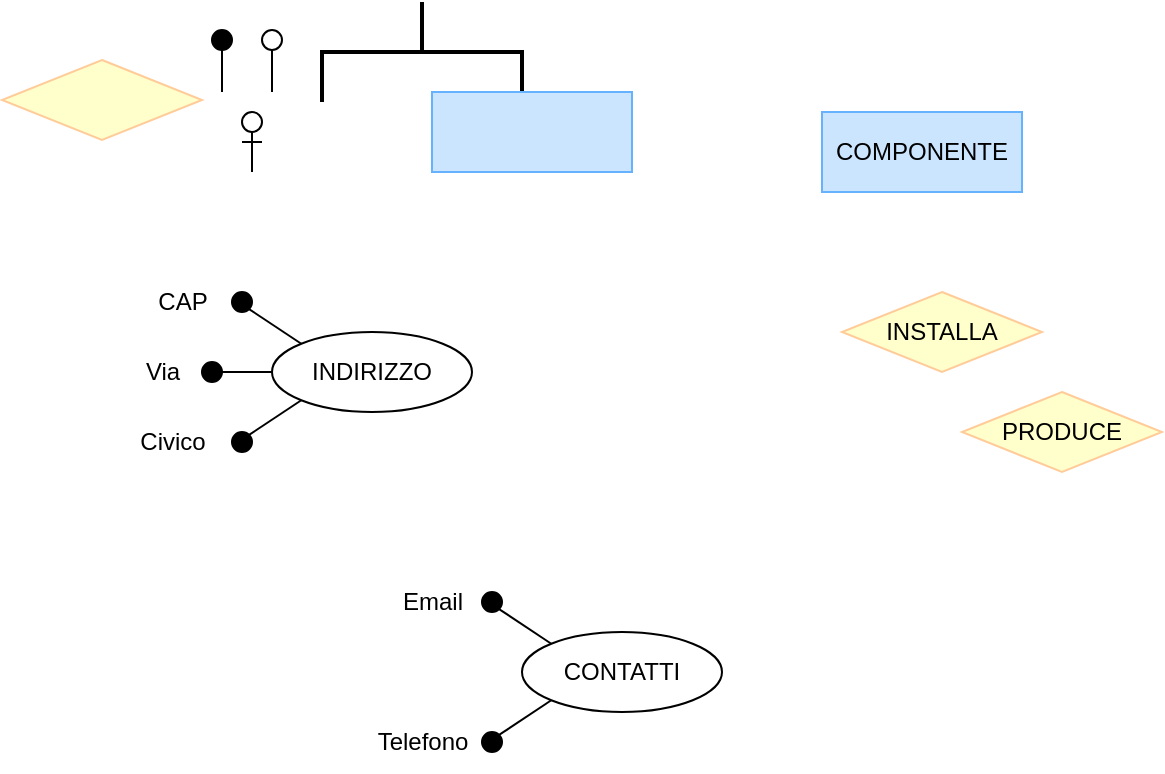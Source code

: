 <mxfile version="27.0.5">
  <diagram name="Page-1" id="s0SaZUWN_Na3JWhbd0Fv">
    <mxGraphModel dx="1381" dy="803" grid="1" gridSize="10" guides="1" tooltips="1" connect="1" arrows="1" fold="1" page="1" pageScale="1" pageWidth="850" pageHeight="1100" math="0" shadow="0">
      <root>
        <mxCell id="0" />
        <mxCell id="1" parent="0" />
        <mxCell id="c4XE9IQLmvjRBMzZLf2d-1" value="" style="rhombus;whiteSpace=wrap;html=1;fillColor=#FFFFCC;strokeColor=#FFCC99;" vertex="1" parent="1">
          <mxGeometry x="120" y="304" width="100" height="40" as="geometry" />
        </mxCell>
        <mxCell id="c4XE9IQLmvjRBMzZLf2d-2" value="" style="strokeWidth=2;html=1;shape=mxgraph.flowchart.annotation_2;align=left;labelPosition=right;pointerEvents=1;rotation=90;" vertex="1" parent="1">
          <mxGeometry x="305" y="250" width="50" height="100" as="geometry" />
        </mxCell>
        <mxCell id="c4XE9IQLmvjRBMzZLf2d-3" value="" style="rounded=0;whiteSpace=wrap;html=1;fillColor=#CCE5FF;strokeColor=#66B2FF;" vertex="1" parent="1">
          <mxGeometry x="335" y="320" width="100" height="40" as="geometry" />
        </mxCell>
        <mxCell id="c4XE9IQLmvjRBMzZLf2d-4" value="COMPONENTE" style="rounded=0;whiteSpace=wrap;html=1;fillColor=#CCE5FF;strokeColor=#66B2FF;" vertex="1" parent="1">
          <mxGeometry x="530" y="330" width="100" height="40" as="geometry" />
        </mxCell>
        <mxCell id="c4XE9IQLmvjRBMzZLf2d-5" value="" style="group" vertex="1" connectable="0" parent="1">
          <mxGeometry x="175" y="410" width="180" height="100" as="geometry" />
        </mxCell>
        <mxCell id="c4XE9IQLmvjRBMzZLf2d-6" value="INDIRIZZO" style="ellipse;whiteSpace=wrap;html=1;fillColor=default;" vertex="1" parent="c4XE9IQLmvjRBMzZLf2d-5">
          <mxGeometry x="80" y="30" width="100" height="40" as="geometry" />
        </mxCell>
        <mxCell id="c4XE9IQLmvjRBMzZLf2d-7" value="" style="ellipse;whiteSpace=wrap;html=1;aspect=fixed;fillColor=light-dark(#000000,transparent);strokeColor=default;direction=south;" vertex="1" parent="c4XE9IQLmvjRBMzZLf2d-5">
          <mxGeometry x="45" y="45" width="10" height="10" as="geometry" />
        </mxCell>
        <mxCell id="c4XE9IQLmvjRBMzZLf2d-8" value="" style="endArrow=none;html=1;rounded=0;entryX=0;entryY=0.5;entryDx=0;entryDy=0;exitX=0.5;exitY=0;exitDx=0;exitDy=0;" edge="1" parent="c4XE9IQLmvjRBMzZLf2d-5" source="c4XE9IQLmvjRBMzZLf2d-7" target="c4XE9IQLmvjRBMzZLf2d-6">
          <mxGeometry width="50" height="50" relative="1" as="geometry">
            <mxPoint x="155" y="21" as="sourcePoint" />
            <mxPoint x="85" y="41" as="targetPoint" />
          </mxGeometry>
        </mxCell>
        <mxCell id="c4XE9IQLmvjRBMzZLf2d-9" value="" style="endArrow=none;html=1;rounded=0;entryX=0;entryY=0;entryDx=0;entryDy=0;exitX=1;exitY=0;exitDx=0;exitDy=0;" edge="1" parent="c4XE9IQLmvjRBMzZLf2d-5" source="c4XE9IQLmvjRBMzZLf2d-10" target="c4XE9IQLmvjRBMzZLf2d-6">
          <mxGeometry width="50" height="50" relative="1" as="geometry">
            <mxPoint x="125" y="10" as="sourcePoint" />
            <mxPoint x="125" y="30" as="targetPoint" />
          </mxGeometry>
        </mxCell>
        <mxCell id="c4XE9IQLmvjRBMzZLf2d-10" value="" style="ellipse;whiteSpace=wrap;html=1;aspect=fixed;fillColor=light-dark(#000000,transparent);strokeColor=default;direction=south;" vertex="1" parent="c4XE9IQLmvjRBMzZLf2d-5">
          <mxGeometry x="60" y="10" width="10" height="10" as="geometry" />
        </mxCell>
        <mxCell id="c4XE9IQLmvjRBMzZLf2d-11" value="" style="ellipse;whiteSpace=wrap;html=1;aspect=fixed;fillColor=light-dark(#000000,transparent);strokeColor=default;direction=south;" vertex="1" parent="c4XE9IQLmvjRBMzZLf2d-5">
          <mxGeometry x="60" y="80" width="10" height="10" as="geometry" />
        </mxCell>
        <mxCell id="c4XE9IQLmvjRBMzZLf2d-12" value="" style="endArrow=none;html=1;rounded=0;entryX=0;entryY=1;entryDx=0;entryDy=0;exitX=0;exitY=0;exitDx=0;exitDy=0;" edge="1" parent="c4XE9IQLmvjRBMzZLf2d-5" source="c4XE9IQLmvjRBMzZLf2d-11" target="c4XE9IQLmvjRBMzZLf2d-6">
          <mxGeometry width="50" height="50" relative="1" as="geometry">
            <mxPoint x="165" y="31" as="sourcePoint" />
            <mxPoint x="95" y="51" as="targetPoint" />
            <Array as="points" />
          </mxGeometry>
        </mxCell>
        <mxCell id="c4XE9IQLmvjRBMzZLf2d-13" value="Via" style="text;html=1;align=center;verticalAlign=middle;resizable=0;points=[];autosize=1;strokeColor=none;fillColor=none;" vertex="1" parent="c4XE9IQLmvjRBMzZLf2d-5">
          <mxGeometry x="5" y="35" width="40" height="30" as="geometry" />
        </mxCell>
        <mxCell id="c4XE9IQLmvjRBMzZLf2d-14" value="CAP" style="text;html=1;align=center;verticalAlign=middle;resizable=0;points=[];autosize=1;strokeColor=none;fillColor=none;" vertex="1" parent="c4XE9IQLmvjRBMzZLf2d-5">
          <mxGeometry x="10" width="50" height="30" as="geometry" />
        </mxCell>
        <mxCell id="c4XE9IQLmvjRBMzZLf2d-15" value="Civico" style="text;html=1;align=center;verticalAlign=middle;resizable=0;points=[];autosize=1;strokeColor=none;fillColor=none;" vertex="1" parent="c4XE9IQLmvjRBMzZLf2d-5">
          <mxGeometry y="70" width="60" height="30" as="geometry" />
        </mxCell>
        <mxCell id="c4XE9IQLmvjRBMzZLf2d-16" value="PRODUCE" style="rhombus;whiteSpace=wrap;html=1;fillColor=#FFFFCC;strokeColor=#FFCC99;" vertex="1" parent="1">
          <mxGeometry x="600" y="470" width="100" height="40" as="geometry" />
        </mxCell>
        <mxCell id="c4XE9IQLmvjRBMzZLf2d-17" value="INSTALLA" style="rhombus;whiteSpace=wrap;html=1;fillColor=#FFFFCC;strokeColor=#FFCC99;" vertex="1" parent="1">
          <mxGeometry x="540" y="420" width="100" height="40" as="geometry" />
        </mxCell>
        <mxCell id="c4XE9IQLmvjRBMzZLf2d-18" value="" style="group" vertex="1" connectable="0" parent="1">
          <mxGeometry x="225" y="289" width="10" height="31" as="geometry" />
        </mxCell>
        <mxCell id="c4XE9IQLmvjRBMzZLf2d-19" value="" style="ellipse;whiteSpace=wrap;html=1;aspect=fixed;fillColor=light-dark(#000000,#FFFFFF);strokeColor=default;" vertex="1" parent="c4XE9IQLmvjRBMzZLf2d-18">
          <mxGeometry width="10" height="10" as="geometry" />
        </mxCell>
        <mxCell id="c4XE9IQLmvjRBMzZLf2d-20" value="" style="endArrow=none;html=1;rounded=0;entryX=0.5;entryY=1;entryDx=0;entryDy=0;" edge="1" parent="c4XE9IQLmvjRBMzZLf2d-18" target="c4XE9IQLmvjRBMzZLf2d-19">
          <mxGeometry width="50" height="50" relative="1" as="geometry">
            <mxPoint x="5" y="31" as="sourcePoint" />
            <mxPoint x="75" y="11" as="targetPoint" />
          </mxGeometry>
        </mxCell>
        <mxCell id="c4XE9IQLmvjRBMzZLf2d-21" value="" style="group" vertex="1" connectable="0" parent="1">
          <mxGeometry x="250" y="289" width="10" height="31" as="geometry" />
        </mxCell>
        <mxCell id="c4XE9IQLmvjRBMzZLf2d-22" value="" style="ellipse;whiteSpace=wrap;html=1;aspect=fixed;fillColor=#FFFFFF;strokeColor=default;" vertex="1" parent="c4XE9IQLmvjRBMzZLf2d-21">
          <mxGeometry width="10" height="10" as="geometry" />
        </mxCell>
        <mxCell id="c4XE9IQLmvjRBMzZLf2d-23" value="" style="endArrow=none;html=1;rounded=0;entryX=0.5;entryY=1;entryDx=0;entryDy=0;" edge="1" parent="c4XE9IQLmvjRBMzZLf2d-21" target="c4XE9IQLmvjRBMzZLf2d-22">
          <mxGeometry width="50" height="50" relative="1" as="geometry">
            <mxPoint x="5" y="31" as="sourcePoint" />
            <mxPoint x="75" y="11" as="targetPoint" />
          </mxGeometry>
        </mxCell>
        <mxCell id="c4XE9IQLmvjRBMzZLf2d-24" value="" style="group" vertex="1" connectable="0" parent="1">
          <mxGeometry x="300" y="560" width="180" height="100" as="geometry" />
        </mxCell>
        <mxCell id="c4XE9IQLmvjRBMzZLf2d-25" value="CONTATTI" style="ellipse;whiteSpace=wrap;html=1;fillColor=default;" vertex="1" parent="c4XE9IQLmvjRBMzZLf2d-24">
          <mxGeometry x="80" y="30" width="100" height="40" as="geometry" />
        </mxCell>
        <mxCell id="c4XE9IQLmvjRBMzZLf2d-26" value="" style="endArrow=none;html=1;rounded=0;entryX=0;entryY=0;entryDx=0;entryDy=0;exitX=1;exitY=0;exitDx=0;exitDy=0;" edge="1" parent="c4XE9IQLmvjRBMzZLf2d-24" source="c4XE9IQLmvjRBMzZLf2d-27" target="c4XE9IQLmvjRBMzZLf2d-25">
          <mxGeometry width="50" height="50" relative="1" as="geometry">
            <mxPoint x="125" y="10" as="sourcePoint" />
            <mxPoint x="125" y="30" as="targetPoint" />
          </mxGeometry>
        </mxCell>
        <mxCell id="c4XE9IQLmvjRBMzZLf2d-27" value="" style="ellipse;whiteSpace=wrap;html=1;aspect=fixed;fillColor=light-dark(#000000,transparent);strokeColor=default;direction=south;" vertex="1" parent="c4XE9IQLmvjRBMzZLf2d-24">
          <mxGeometry x="60" y="10" width="10" height="10" as="geometry" />
        </mxCell>
        <mxCell id="c4XE9IQLmvjRBMzZLf2d-28" value="" style="ellipse;whiteSpace=wrap;html=1;aspect=fixed;fillColor=light-dark(#000000,transparent);strokeColor=default;direction=south;" vertex="1" parent="c4XE9IQLmvjRBMzZLf2d-24">
          <mxGeometry x="60" y="80" width="10" height="10" as="geometry" />
        </mxCell>
        <mxCell id="c4XE9IQLmvjRBMzZLf2d-29" value="" style="endArrow=none;html=1;rounded=0;entryX=0;entryY=1;entryDx=0;entryDy=0;exitX=0;exitY=0;exitDx=0;exitDy=0;" edge="1" parent="c4XE9IQLmvjRBMzZLf2d-24" source="c4XE9IQLmvjRBMzZLf2d-28" target="c4XE9IQLmvjRBMzZLf2d-25">
          <mxGeometry width="50" height="50" relative="1" as="geometry">
            <mxPoint x="165" y="31" as="sourcePoint" />
            <mxPoint x="95" y="51" as="targetPoint" />
            <Array as="points" />
          </mxGeometry>
        </mxCell>
        <mxCell id="c4XE9IQLmvjRBMzZLf2d-30" value="Email" style="text;html=1;align=center;verticalAlign=middle;resizable=0;points=[];autosize=1;strokeColor=none;fillColor=none;" vertex="1" parent="c4XE9IQLmvjRBMzZLf2d-24">
          <mxGeometry x="10" width="50" height="30" as="geometry" />
        </mxCell>
        <mxCell id="c4XE9IQLmvjRBMzZLf2d-31" value="Telefono" style="text;html=1;align=center;verticalAlign=middle;resizable=0;points=[];autosize=1;strokeColor=none;fillColor=none;" vertex="1" parent="c4XE9IQLmvjRBMzZLf2d-24">
          <mxGeometry x="-5" y="70" width="70" height="30" as="geometry" />
        </mxCell>
        <mxCell id="c4XE9IQLmvjRBMzZLf2d-32" value="" style="group" vertex="1" connectable="0" parent="1">
          <mxGeometry x="240" y="330" width="10" height="41" as="geometry" />
        </mxCell>
        <mxCell id="c4XE9IQLmvjRBMzZLf2d-33" value="" style="group;rotation=0;" vertex="1" connectable="0" parent="c4XE9IQLmvjRBMzZLf2d-32">
          <mxGeometry y="10" width="10" height="31" as="geometry" />
        </mxCell>
        <mxCell id="c4XE9IQLmvjRBMzZLf2d-34" value="" style="endArrow=none;html=1;rounded=0;entryX=0.5;entryY=1;entryDx=0;entryDy=0;" edge="1" parent="c4XE9IQLmvjRBMzZLf2d-33" target="c4XE9IQLmvjRBMzZLf2d-36">
          <mxGeometry width="50" height="50" relative="1" as="geometry">
            <mxPoint x="5" y="20" as="sourcePoint" />
            <mxPoint x="76" y="11" as="targetPoint" />
          </mxGeometry>
        </mxCell>
        <mxCell id="c4XE9IQLmvjRBMzZLf2d-35" value="" style="endArrow=none;html=1;rounded=0;" edge="1" parent="c4XE9IQLmvjRBMzZLf2d-33">
          <mxGeometry width="50" height="50" relative="1" as="geometry">
            <mxPoint x="10" y="5" as="sourcePoint" />
            <mxPoint y="5" as="targetPoint" />
          </mxGeometry>
        </mxCell>
        <mxCell id="c4XE9IQLmvjRBMzZLf2d-36" value="" style="ellipse;whiteSpace=wrap;html=1;aspect=fixed;fillColor=#FFFFFF;strokeColor=default;rotation=0;" vertex="1" parent="c4XE9IQLmvjRBMzZLf2d-32">
          <mxGeometry width="10" height="10" as="geometry" />
        </mxCell>
      </root>
    </mxGraphModel>
  </diagram>
</mxfile>
